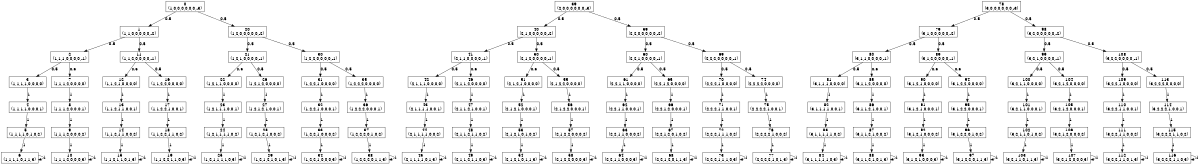 digraph P {
size="8,5"
node [shape=box];
0 -> 1 [ label="0.5" ];
0 -> 20 [ label="0.5" ];
1 -> 2 [ label="0.5" ];
1 -> 11 [ label="0.5" ];
2 -> 3 [ label="0.5" ];
2 -> 7 [ label="0.5" ];
3 -> 4 [ label="1" ];
4 -> 5 [ label="1" ];
5 -> 6 [ label="1" ];
6 -> 6 [ label="1" ];
7 -> 8 [ label="1" ];
8 -> 9 [ label="1" ];
9 -> 10 [ label="1" ];
10 -> 10 [ label="1" ];
11 -> 12 [ label="0.5" ];
11 -> 16 [ label="0.5" ];
12 -> 13 [ label="1" ];
13 -> 14 [ label="1" ];
14 -> 15 [ label="1" ];
15 -> 15 [ label="1" ];
16 -> 17 [ label="1" ];
17 -> 18 [ label="1" ];
18 -> 19 [ label="1" ];
19 -> 19 [ label="1" ];
20 -> 21 [ label="0.5" ];
20 -> 30 [ label="0.5" ];
21 -> 22 [ label="0.5" ];
21 -> 26 [ label="0.5" ];
22 -> 23 [ label="1" ];
23 -> 24 [ label="1" ];
24 -> 25 [ label="1" ];
25 -> 25 [ label="1" ];
26 -> 27 [ label="1" ];
27 -> 28 [ label="1" ];
28 -> 29 [ label="1" ];
29 -> 29 [ label="1" ];
30 -> 31 [ label="0.5" ];
30 -> 35 [ label="0.5" ];
31 -> 32 [ label="1" ];
32 -> 33 [ label="1" ];
33 -> 34 [ label="1" ];
34 -> 34 [ label="1" ];
35 -> 36 [ label="1" ];
36 -> 37 [ label="1" ];
37 -> 38 [ label="1" ];
38 -> 38 [ label="1" ];
39 -> 40 [ label="0.5" ];
39 -> 59 [ label="0.5" ];
40 -> 41 [ label="0.5" ];
40 -> 50 [ label="0.5" ];
41 -> 42 [ label="0.5" ];
41 -> 46 [ label="0.5" ];
42 -> 43 [ label="1" ];
43 -> 44 [ label="1" ];
44 -> 45 [ label="1" ];
45 -> 45 [ label="1" ];
46 -> 47 [ label="1" ];
47 -> 48 [ label="1" ];
48 -> 49 [ label="1" ];
49 -> 49 [ label="1" ];
50 -> 51 [ label="0.5" ];
50 -> 55 [ label="0.5" ];
51 -> 52 [ label="1" ];
52 -> 53 [ label="1" ];
53 -> 54 [ label="1" ];
54 -> 54 [ label="1" ];
55 -> 56 [ label="1" ];
56 -> 57 [ label="1" ];
57 -> 58 [ label="1" ];
58 -> 58 [ label="1" ];
59 -> 60 [ label="0.5" ];
59 -> 69 [ label="0.5" ];
60 -> 61 [ label="0.5" ];
60 -> 65 [ label="0.5" ];
61 -> 62 [ label="1" ];
62 -> 63 [ label="1" ];
63 -> 64 [ label="1" ];
64 -> 64 [ label="1" ];
65 -> 66 [ label="1" ];
66 -> 67 [ label="1" ];
67 -> 68 [ label="1" ];
68 -> 68 [ label="1" ];
69 -> 70 [ label="0.5" ];
69 -> 74 [ label="0.5" ];
70 -> 71 [ label="1" ];
71 -> 72 [ label="1" ];
72 -> 73 [ label="1" ];
73 -> 73 [ label="1" ];
74 -> 75 [ label="1" ];
75 -> 76 [ label="1" ];
76 -> 77 [ label="1" ];
77 -> 77 [ label="1" ];
78 -> 79 [ label="0.5" ];
78 -> 98 [ label="0.5" ];
79 -> 80 [ label="0.5" ];
79 -> 89 [ label="0.5" ];
80 -> 81 [ label="0.5" ];
80 -> 85 [ label="0.5" ];
81 -> 82 [ label="1" ];
82 -> 83 [ label="1" ];
83 -> 84 [ label="1" ];
84 -> 84 [ label="1" ];
85 -> 86 [ label="1" ];
86 -> 87 [ label="1" ];
87 -> 88 [ label="1" ];
88 -> 88 [ label="1" ];
89 -> 90 [ label="0.5" ];
89 -> 94 [ label="0.5" ];
90 -> 91 [ label="1" ];
91 -> 92 [ label="1" ];
92 -> 93 [ label="1" ];
93 -> 93 [ label="1" ];
94 -> 95 [ label="1" ];
95 -> 96 [ label="1" ];
96 -> 97 [ label="1" ];
97 -> 97 [ label="1" ];
98 -> 99 [ label="0.5" ];
98 -> 108 [ label="0.5" ];
99 -> 100 [ label="0.5" ];
99 -> 104 [ label="0.5" ];
100 -> 101 [ label="1" ];
101 -> 102 [ label="1" ];
102 -> 103 [ label="1" ];
103 -> 103 [ label="1" ];
104 -> 105 [ label="1" ];
105 -> 106 [ label="1" ];
106 -> 107 [ label="1" ];
107 -> 107 [ label="1" ];
108 -> 109 [ label="0.5" ];
108 -> 113 [ label="0.5" ];
109 -> 110 [ label="1" ];
110 -> 111 [ label="1" ];
111 -> 112 [ label="1" ];
112 -> 112 [ label="1" ];
113 -> 114 [ label="1" ];
114 -> 115 [ label="1" ];
115 -> 116 [ label="1" ];
116 -> 116 [ label="1" ];
0 [label="0\n(1,0,0,0,0,0,0,-3)"];
1 [label="1\n(1,1,0,0,0,0,0,-2)"];
2 [label="2\n(1,1,1,0,0,0,0,-1)"];
3 [label="3\n(1,1,1,1,0,0,0,0)"];
4 [label="4\n(1,1,1,1,0,0,0,1)"];
5 [label="5\n(1,1,1,1,0,1,0,2)"];
6 [label="6\n(1,1,1,1,0,1,1,3)"];
7 [label="7\n(1,1,1,2,0,0,0,0)"];
8 [label="8\n(1,1,1,2,0,0,0,1)"];
9 [label="9\n(1,1,1,2,0,0,0,2)"];
10 [label="10\n(1,1,1,2,0,0,0,3)"];
11 [label="11\n(1,1,2,0,0,0,0,-1)"];
12 [label="12\n(1,1,2,1,0,0,0,0)"];
13 [label="13\n(1,1,2,1,1,0,0,1)"];
14 [label="14\n(1,1,2,1,1,0,0,2)"];
15 [label="15\n(1,1,2,1,1,0,1,3)"];
16 [label="16\n(1,1,2,2,0,0,0,0)"];
17 [label="17\n(1,1,2,2,1,0,0,1)"];
18 [label="18\n(1,1,2,2,1,1,0,2)"];
19 [label="19\n(1,1,2,2,1,1,0,3)"];
20 [label="20\n(1,2,0,0,0,0,0,-2)"];
21 [label="21\n(1,2,1,0,0,0,0,-1)"];
22 [label="22\n(1,2,1,1,0,0,0,0)"];
23 [label="23\n(1,2,1,1,1,0,0,1)"];
24 [label="24\n(1,2,1,1,1,1,0,2)"];
25 [label="25\n(1,2,1,1,1,1,0,3)"];
26 [label="26\n(1,2,1,2,0,0,0,0)"];
27 [label="27\n(1,2,1,2,1,0,0,1)"];
28 [label="28\n(1,2,1,2,1,0,0,2)"];
29 [label="29\n(1,2,1,2,1,0,1,3)"];
30 [label="30\n(1,2,2,0,0,0,0,-1)"];
31 [label="31\n(1,2,2,1,0,0,0,0)"];
32 [label="32\n(1,2,2,1,0,0,0,1)"];
33 [label="33\n(1,2,2,1,0,0,0,2)"];
34 [label="34\n(1,2,2,1,0,0,0,3)"];
35 [label="35\n(1,2,2,2,0,0,0,0)"];
36 [label="36\n(1,2,2,2,0,0,0,1)"];
37 [label="37\n(1,2,2,2,0,1,0,2)"];
38 [label="38\n(1,2,2,2,0,1,1,3)"];
39 [label="39\n(2,0,0,0,0,0,0,-3)"];
40 [label="40\n(2,1,0,0,0,0,0,-2)"];
41 [label="41\n(2,1,1,0,0,0,0,-1)"];
42 [label="42\n(2,1,1,1,0,0,0,0)"];
43 [label="43\n(2,1,1,1,1,0,0,1)"];
44 [label="44\n(2,1,1,1,1,0,0,2)"];
45 [label="45\n(2,1,1,1,1,0,1,3)"];
46 [label="46\n(2,1,1,2,0,0,0,0)"];
47 [label="47\n(2,1,1,2,1,0,0,1)"];
48 [label="48\n(2,1,1,2,1,1,0,2)"];
49 [label="49\n(2,1,1,2,1,1,0,3)"];
50 [label="50\n(2,1,2,0,0,0,0,-1)"];
51 [label="51\n(2,1,2,1,0,0,0,0)"];
52 [label="52\n(2,1,2,1,0,0,0,1)"];
53 [label="53\n(2,1,2,1,0,1,0,2)"];
54 [label="54\n(2,1,2,1,0,1,1,3)"];
55 [label="55\n(2,1,2,2,0,0,0,0)"];
56 [label="56\n(2,1,2,2,0,0,0,1)"];
57 [label="57\n(2,1,2,2,0,0,0,2)"];
58 [label="58\n(2,1,2,2,0,0,0,3)"];
59 [label="59\n(2,2,0,0,0,0,0,-2)"];
60 [label="60\n(2,2,1,0,0,0,0,-1)"];
61 [label="61\n(2,2,1,1,0,0,0,0)"];
62 [label="62\n(2,2,1,1,0,0,0,1)"];
63 [label="63\n(2,2,1,1,0,0,0,2)"];
64 [label="64\n(2,2,1,1,0,0,0,3)"];
65 [label="65\n(2,2,1,2,0,0,0,0)"];
66 [label="66\n(2,2,1,2,0,0,0,1)"];
67 [label="67\n(2,2,1,2,0,1,0,2)"];
68 [label="68\n(2,2,1,2,0,1,1,3)"];
69 [label="69\n(2,2,2,0,0,0,0,-1)"];
70 [label="70\n(2,2,2,1,0,0,0,0)"];
71 [label="71\n(2,2,2,1,1,0,0,1)"];
72 [label="72\n(2,2,2,1,1,1,0,2)"];
73 [label="73\n(2,2,2,1,1,1,0,3)"];
74 [label="74\n(2,2,2,2,0,0,0,0)"];
75 [label="75\n(2,2,2,2,1,0,0,1)"];
76 [label="76\n(2,2,2,2,1,0,0,2)"];
77 [label="77\n(2,2,2,2,1,0,1,3)"];
78 [label="78\n(3,0,0,0,0,0,0,-3)"];
79 [label="79\n(3,1,0,0,0,0,0,-2)"];
80 [label="80\n(3,1,1,0,0,0,0,-1)"];
81 [label="81\n(3,1,1,1,0,0,0,0)"];
82 [label="82\n(3,1,1,1,1,0,0,1)"];
83 [label="83\n(3,1,1,1,1,1,0,2)"];
84 [label="84\n(3,1,1,1,1,1,0,3)"];
85 [label="85\n(3,1,1,2,0,0,0,0)"];
86 [label="86\n(3,1,1,2,1,0,0,1)"];
87 [label="87\n(3,1,1,2,1,0,0,2)"];
88 [label="88\n(3,1,1,2,1,0,1,3)"];
89 [label="89\n(3,1,2,0,0,0,0,-1)"];
90 [label="90\n(3,1,2,1,0,0,0,0)"];
91 [label="91\n(3,1,2,1,0,0,0,1)"];
92 [label="92\n(3,1,2,1,0,0,0,2)"];
93 [label="93\n(3,1,2,1,0,0,0,3)"];
94 [label="94\n(3,1,2,2,0,0,0,0)"];
95 [label="95\n(3,1,2,2,0,0,0,1)"];
96 [label="96\n(3,1,2,2,0,1,0,2)"];
97 [label="97\n(3,1,2,2,0,1,1,3)"];
98 [label="98\n(3,2,0,0,0,0,0,-2)"];
99 [label="99\n(3,2,1,0,0,0,0,-1)"];
100 [label="100\n(3,2,1,1,0,0,0,0)"];
101 [label="101\n(3,2,1,1,0,0,0,1)"];
102 [label="102\n(3,2,1,1,0,1,0,2)"];
103 [label="103\n(3,2,1,1,0,1,1,3)"];
104 [label="104\n(3,2,1,2,0,0,0,0)"];
105 [label="105\n(3,2,1,2,0,0,0,1)"];
106 [label="106\n(3,2,1,2,0,0,0,2)"];
107 [label="107\n(3,2,1,2,0,0,0,3)"];
108 [label="108\n(3,2,2,0,0,0,0,-1)"];
109 [label="109\n(3,2,2,1,0,0,0,0)"];
110 [label="110\n(3,2,2,1,1,0,0,1)"];
111 [label="111\n(3,2,2,1,1,0,0,2)"];
112 [label="112\n(3,2,2,1,1,0,1,3)"];
113 [label="113\n(3,2,2,2,0,0,0,0)"];
114 [label="114\n(3,2,2,2,1,0,0,1)"];
115 [label="115\n(3,2,2,2,1,1,0,2)"];
116 [label="116\n(3,2,2,2,1,1,0,3)"];
}

